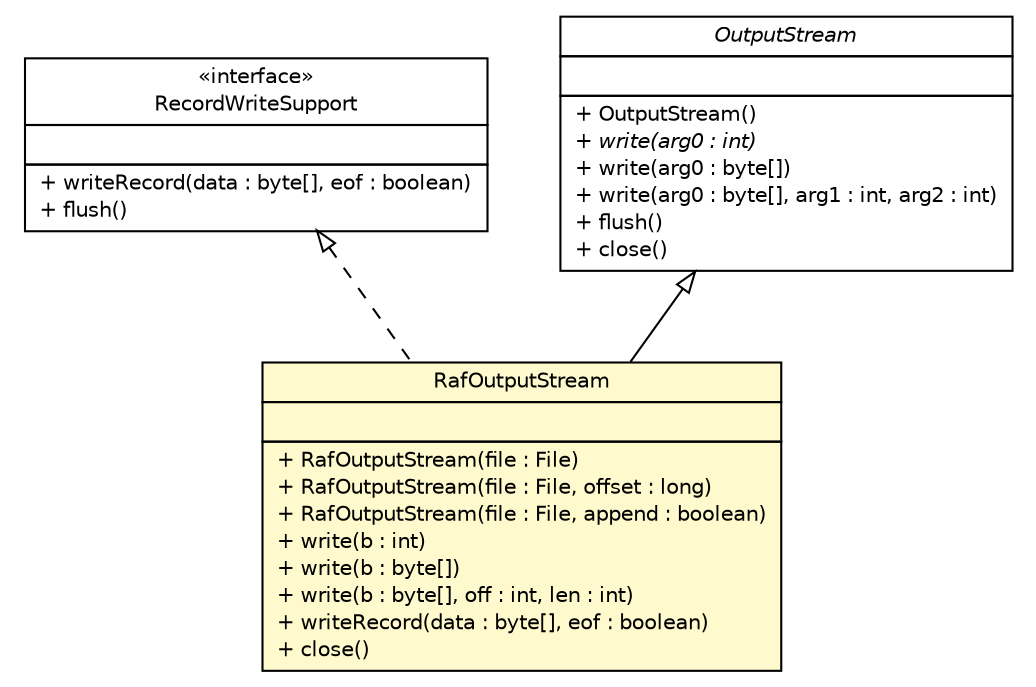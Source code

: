 #!/usr/local/bin/dot
#
# Class diagram 
# Generated by UMLGraph version 5.1 (http://www.umlgraph.org/)
#

digraph G {
	edge [fontname="Helvetica",fontsize=10,labelfontname="Helvetica",labelfontsize=10];
	node [fontname="Helvetica",fontsize=10,shape=plaintext];
	nodesep=0.25;
	ranksep=0.5;
	// com.apporiented.hermesftp.streams.RecordWriteSupport
	c7002 [label=<<table title="com.apporiented.hermesftp.streams.RecordWriteSupport" border="0" cellborder="1" cellspacing="0" cellpadding="2" port="p" href="./RecordWriteSupport.html">
		<tr><td><table border="0" cellspacing="0" cellpadding="1">
<tr><td align="center" balign="center"> &#171;interface&#187; </td></tr>
<tr><td align="center" balign="center"> RecordWriteSupport </td></tr>
		</table></td></tr>
		<tr><td><table border="0" cellspacing="0" cellpadding="1">
<tr><td align="left" balign="left">  </td></tr>
		</table></td></tr>
		<tr><td><table border="0" cellspacing="0" cellpadding="1">
<tr><td align="left" balign="left"> + writeRecord(data : byte[], eof : boolean) </td></tr>
<tr><td align="left" balign="left"> + flush() </td></tr>
		</table></td></tr>
		</table>>, fontname="Helvetica", fontcolor="black", fontsize=10.0];
	// com.apporiented.hermesftp.streams.RafOutputStream
	c7010 [label=<<table title="com.apporiented.hermesftp.streams.RafOutputStream" border="0" cellborder="1" cellspacing="0" cellpadding="2" port="p" bgcolor="lemonChiffon" href="./RafOutputStream.html">
		<tr><td><table border="0" cellspacing="0" cellpadding="1">
<tr><td align="center" balign="center"> RafOutputStream </td></tr>
		</table></td></tr>
		<tr><td><table border="0" cellspacing="0" cellpadding="1">
<tr><td align="left" balign="left">  </td></tr>
		</table></td></tr>
		<tr><td><table border="0" cellspacing="0" cellpadding="1">
<tr><td align="left" balign="left"> + RafOutputStream(file : File) </td></tr>
<tr><td align="left" balign="left"> + RafOutputStream(file : File, offset : long) </td></tr>
<tr><td align="left" balign="left"> + RafOutputStream(file : File, append : boolean) </td></tr>
<tr><td align="left" balign="left"> + write(b : int) </td></tr>
<tr><td align="left" balign="left"> + write(b : byte[]) </td></tr>
<tr><td align="left" balign="left"> + write(b : byte[], off : int, len : int) </td></tr>
<tr><td align="left" balign="left"> + writeRecord(data : byte[], eof : boolean) </td></tr>
<tr><td align="left" balign="left"> + close() </td></tr>
		</table></td></tr>
		</table>>, fontname="Helvetica", fontcolor="black", fontsize=10.0];
	//com.apporiented.hermesftp.streams.RafOutputStream extends java.io.OutputStream
	c7096:p -> c7010:p [dir=back,arrowtail=empty];
	//com.apporiented.hermesftp.streams.RafOutputStream implements com.apporiented.hermesftp.streams.RecordWriteSupport
	c7002:p -> c7010:p [dir=back,arrowtail=empty,style=dashed];
	// java.io.OutputStream
	c7096 [label=<<table title="java.io.OutputStream" border="0" cellborder="1" cellspacing="0" cellpadding="2" port="p" href="http://java.sun.com/j2se/1.4.2/docs/api/java/io/OutputStream.html">
		<tr><td><table border="0" cellspacing="0" cellpadding="1">
<tr><td align="center" balign="center"><font face="Helvetica-Oblique"> OutputStream </font></td></tr>
		</table></td></tr>
		<tr><td><table border="0" cellspacing="0" cellpadding="1">
<tr><td align="left" balign="left">  </td></tr>
		</table></td></tr>
		<tr><td><table border="0" cellspacing="0" cellpadding="1">
<tr><td align="left" balign="left"> + OutputStream() </td></tr>
<tr><td align="left" balign="left"><font face="Helvetica-Oblique" point-size="10.0"> + write(arg0 : int) </font></td></tr>
<tr><td align="left" balign="left"> + write(arg0 : byte[]) </td></tr>
<tr><td align="left" balign="left"> + write(arg0 : byte[], arg1 : int, arg2 : int) </td></tr>
<tr><td align="left" balign="left"> + flush() </td></tr>
<tr><td align="left" balign="left"> + close() </td></tr>
		</table></td></tr>
		</table>>, fontname="Helvetica", fontcolor="black", fontsize=10.0];
}

